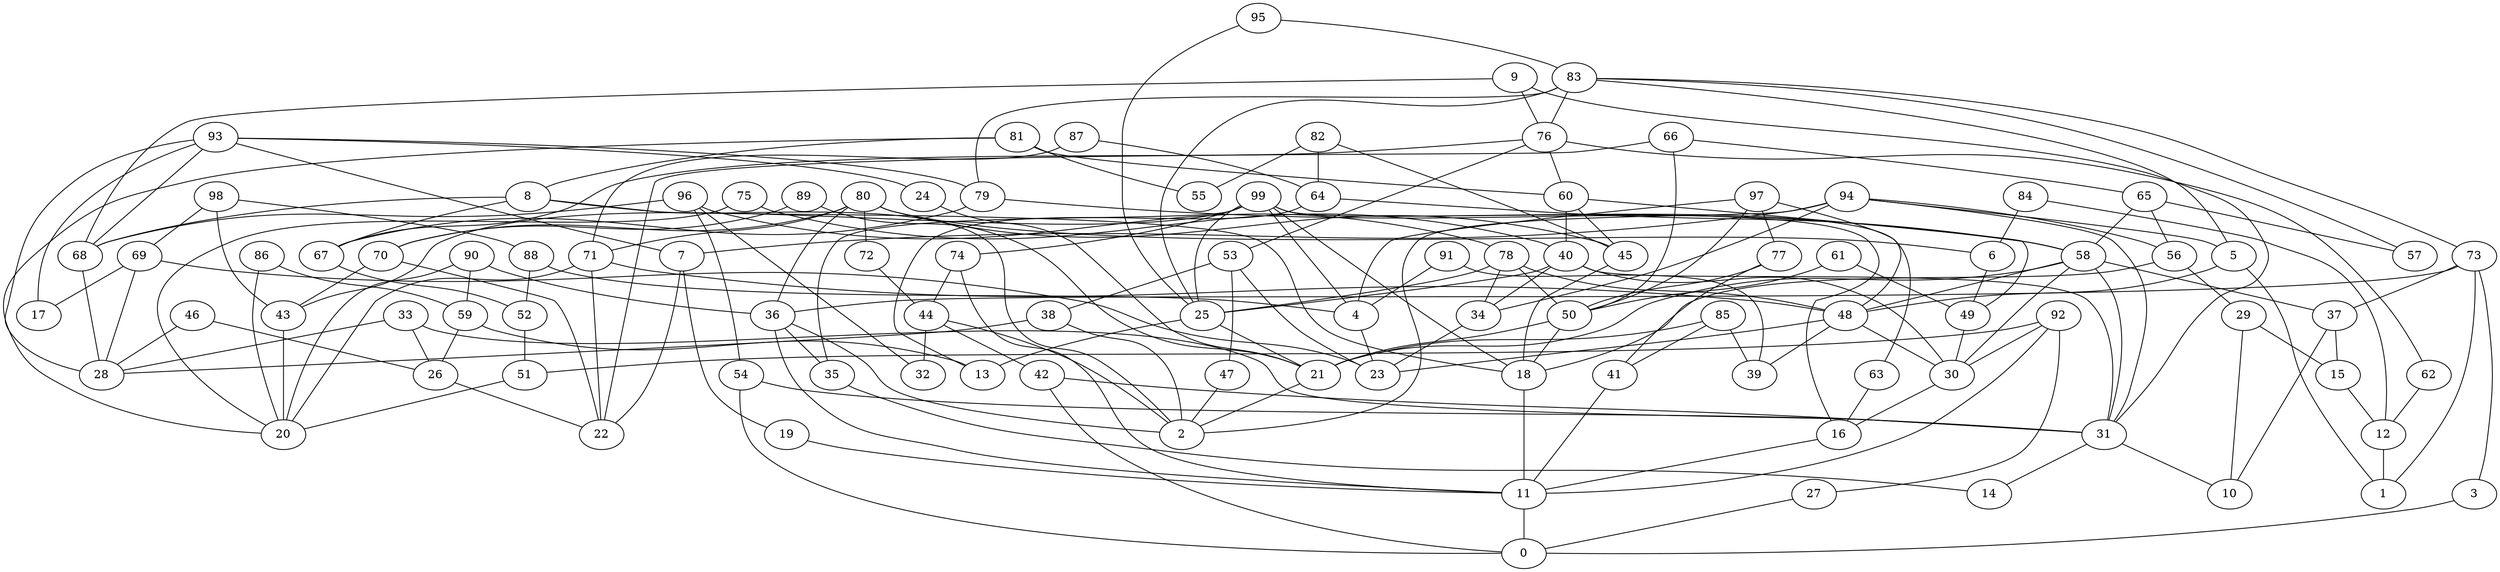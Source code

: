 digraph GG_graph {

subgraph G_graph {
edge [color = black]
"68" -> "28" [dir = none]
"75" -> "20" [dir = none]
"75" -> "40" [dir = none]
"5" -> "48" [dir = none]
"5" -> "1" [dir = none]
"46" -> "26" [dir = none]
"46" -> "28" [dir = none]
"37" -> "10" [dir = none]
"37" -> "15" [dir = none]
"92" -> "51" [dir = none]
"92" -> "30" [dir = none]
"92" -> "11" [dir = none]
"92" -> "27" [dir = none]
"87" -> "71" [dir = none]
"87" -> "64" [dir = none]
"84" -> "12" [dir = none]
"84" -> "6" [dir = none]
"58" -> "48" [dir = none]
"58" -> "31" [dir = none]
"58" -> "30" [dir = none]
"58" -> "37" [dir = none]
"58" -> "21" [dir = none]
"94" -> "34" [dir = none]
"94" -> "31" [dir = none]
"94" -> "2" [dir = none]
"94" -> "7" [dir = none]
"94" -> "56" [dir = none]
"94" -> "5" [dir = none]
"6" -> "49" [dir = none]
"33" -> "26" [dir = none]
"33" -> "28" [dir = none]
"33" -> "31" [dir = none]
"42" -> "0" [dir = none]
"42" -> "31" [dir = none]
"91" -> "39" [dir = none]
"91" -> "4" [dir = none]
"4" -> "23" [dir = none]
"54" -> "31" [dir = none]
"54" -> "0" [dir = none]
"97" -> "50" [dir = none]
"97" -> "48" [dir = none]
"97" -> "4" [dir = none]
"97" -> "77" [dir = none]
"78" -> "34" [dir = none]
"78" -> "50" [dir = none]
"78" -> "25" [dir = none]
"78" -> "48" [dir = none]
"73" -> "37" [dir = none]
"73" -> "36" [dir = none]
"73" -> "3" [dir = none]
"73" -> "1" [dir = none]
"36" -> "11" [dir = none]
"36" -> "35" [dir = none]
"36" -> "2" [dir = none]
"72" -> "44" [dir = none]
"60" -> "49" [dir = none]
"60" -> "40" [dir = none]
"60" -> "45" [dir = none]
"11" -> "0" [dir = none]
"90" -> "36" [dir = none]
"90" -> "20" [dir = none]
"90" -> "59" [dir = none]
"86" -> "20" [dir = none]
"86" -> "59" [dir = none]
"98" -> "69" [dir = none]
"98" -> "43" [dir = none]
"98" -> "88" [dir = none]
"89" -> "70" [dir = none]
"89" -> "21" [dir = none]
"82" -> "55" [dir = none]
"82" -> "45" [dir = none]
"82" -> "64" [dir = none]
"53" -> "47" [dir = none]
"53" -> "38" [dir = none]
"53" -> "23" [dir = none]
"12" -> "1" [dir = none]
"56" -> "29" [dir = none]
"56" -> "18" [dir = none]
"79" -> "58" [dir = none]
"79" -> "67" [dir = none]
"27" -> "0" [dir = none]
"44" -> "32" [dir = none]
"44" -> "42" [dir = none]
"44" -> "2" [dir = none]
"25" -> "13" [dir = none]
"25" -> "21" [dir = none]
"47" -> "2" [dir = none]
"43" -> "20" [dir = none]
"96" -> "54" [dir = none]
"96" -> "68" [dir = none]
"96" -> "78" [dir = none]
"96" -> "32" [dir = none]
"34" -> "23" [dir = none]
"26" -> "22" [dir = none]
"21" -> "2" [dir = none]
"52" -> "51" [dir = none]
"88" -> "4" [dir = none]
"88" -> "52" [dir = none]
"63" -> "16" [dir = none]
"16" -> "11" [dir = none]
"18" -> "11" [dir = none]
"48" -> "30" [dir = none]
"48" -> "23" [dir = none]
"48" -> "39" [dir = none]
"38" -> "2" [dir = none]
"38" -> "28" [dir = none]
"61" -> "50" [dir = none]
"61" -> "49" [dir = none]
"80" -> "6" [dir = none]
"80" -> "72" [dir = none]
"80" -> "71" [dir = none]
"80" -> "70" [dir = none]
"80" -> "36" [dir = none]
"80" -> "45" [dir = none]
"49" -> "30" [dir = none]
"31" -> "10" [dir = none]
"31" -> "14" [dir = none]
"45" -> "18" [dir = none]
"51" -> "20" [dir = none]
"40" -> "30" [dir = none]
"40" -> "31" [dir = none]
"40" -> "34" [dir = none]
"40" -> "25" [dir = none]
"83" -> "5" [dir = none]
"83" -> "76" [dir = none]
"83" -> "57" [dir = none]
"83" -> "73" [dir = none]
"83" -> "25" [dir = none]
"83" -> "79" [dir = none]
"35" -> "14" [dir = none]
"8" -> "68" [dir = none]
"8" -> "18" [dir = none]
"8" -> "67" [dir = none]
"8" -> "2" [dir = none]
"24" -> "21" [dir = none]
"93" -> "24" [dir = none]
"93" -> "79" [dir = none]
"93" -> "68" [dir = none]
"93" -> "7" [dir = none]
"93" -> "28" [dir = none]
"93" -> "17" [dir = none]
"9" -> "31" [dir = none]
"9" -> "68" [dir = none]
"9" -> "76" [dir = none]
"64" -> "13" [dir = none]
"64" -> "58" [dir = none]
"15" -> "12" [dir = none]
"99" -> "43" [dir = none]
"99" -> "4" [dir = none]
"99" -> "63" [dir = none]
"99" -> "25" [dir = none]
"99" -> "18" [dir = none]
"99" -> "74" [dir = none]
"99" -> "35" [dir = none]
"99" -> "16" [dir = none]
"29" -> "10" [dir = none]
"29" -> "15" [dir = none]
"41" -> "11" [dir = none]
"77" -> "50" [dir = none]
"77" -> "41" [dir = none]
"66" -> "22" [dir = none]
"66" -> "65" [dir = none]
"66" -> "50" [dir = none]
"70" -> "22" [dir = none]
"70" -> "43" [dir = none]
"74" -> "11" [dir = none]
"74" -> "44" [dir = none]
"67" -> "52" [dir = none]
"50" -> "21" [dir = none]
"50" -> "18" [dir = none]
"59" -> "26" [dir = none]
"59" -> "13" [dir = none]
"71" -> "48" [dir = none]
"71" -> "20" [dir = none]
"71" -> "22" [dir = none]
"76" -> "62" [dir = none]
"76" -> "53" [dir = none]
"76" -> "60" [dir = none]
"85" -> "39" [dir = none]
"85" -> "21" [dir = none]
"85" -> "41" [dir = none]
"95" -> "83" [dir = none]
"95" -> "25" [dir = none]
"81" -> "8" [dir = none]
"81" -> "60" [dir = none]
"81" -> "20" [dir = none]
"81" -> "55" [dir = none]
"69" -> "23" [dir = none]
"69" -> "17" [dir = none]
"69" -> "28" [dir = none]
"19" -> "11" [dir = none]
"65" -> "56" [dir = none]
"65" -> "58" [dir = none]
"65" -> "57" [dir = none]
"7" -> "22" [dir = none]
"7" -> "19" [dir = none]
"3" -> "0" [dir = none]
"62" -> "12" [dir = none]
"76" -> "67" [dir = none]
"30" -> "16" [dir = none]
}

}

